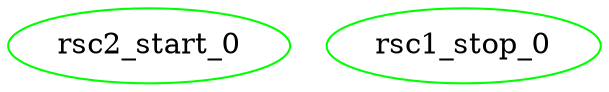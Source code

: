 digraph "g" {
	size = "30,30"
"rsc2_start_0" [ tooltip="node1" color="green" fontcolor="black" ]
"rsc1_stop_0" [ tooltip="node1" color="green" fontcolor="black" ]
}

